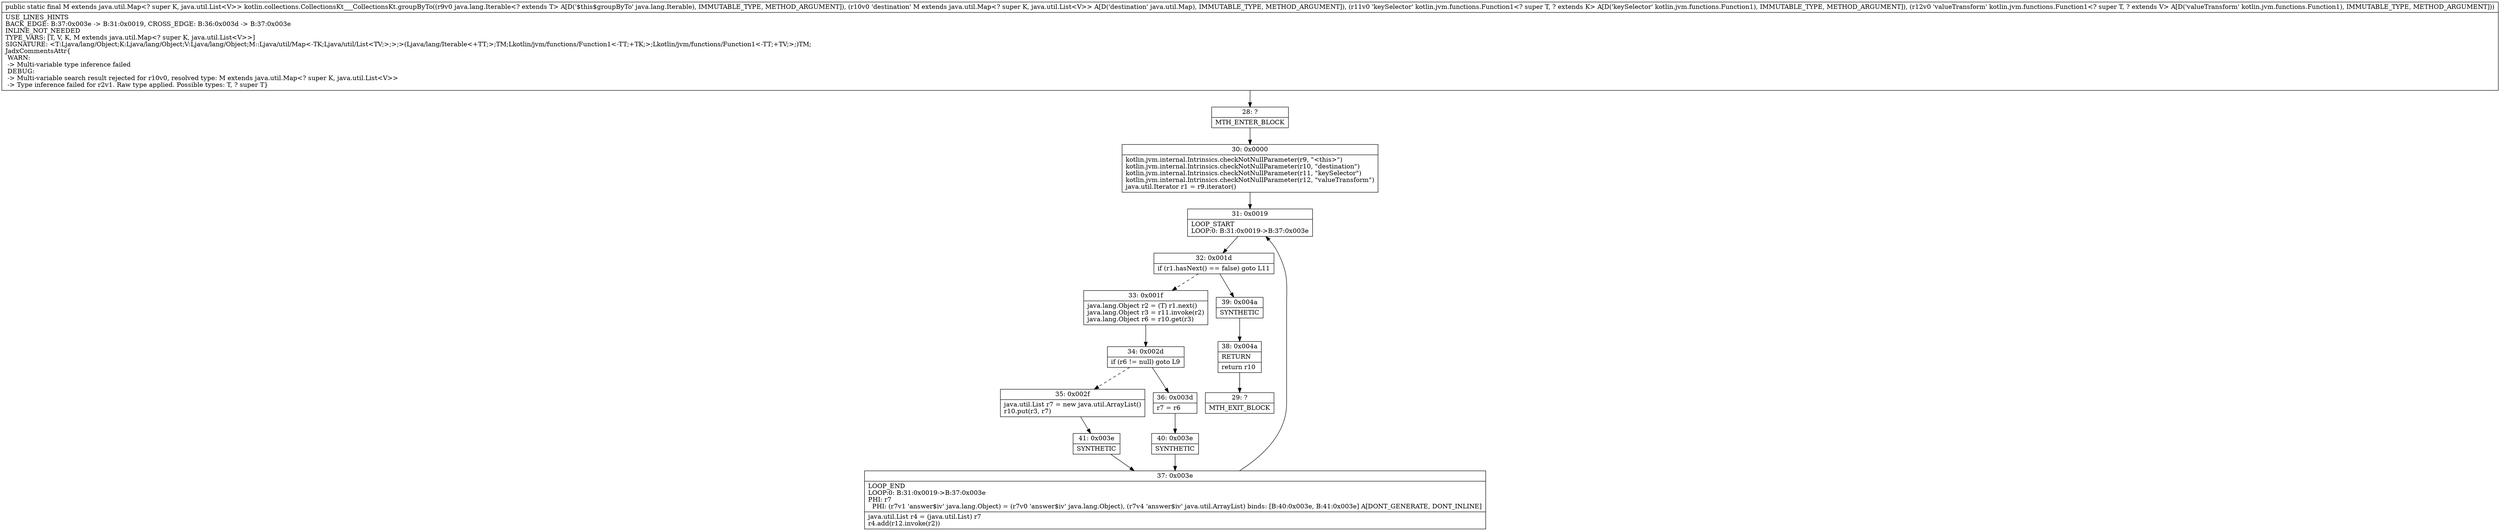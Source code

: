 digraph "CFG forkotlin.collections.CollectionsKt___CollectionsKt.groupByTo(Ljava\/lang\/Iterable;Ljava\/util\/Map;Lkotlin\/jvm\/functions\/Function1;Lkotlin\/jvm\/functions\/Function1;)Ljava\/util\/Map;" {
Node_28 [shape=record,label="{28\:\ ?|MTH_ENTER_BLOCK\l}"];
Node_30 [shape=record,label="{30\:\ 0x0000|kotlin.jvm.internal.Intrinsics.checkNotNullParameter(r9, \"\<this\>\")\lkotlin.jvm.internal.Intrinsics.checkNotNullParameter(r10, \"destination\")\lkotlin.jvm.internal.Intrinsics.checkNotNullParameter(r11, \"keySelector\")\lkotlin.jvm.internal.Intrinsics.checkNotNullParameter(r12, \"valueTransform\")\ljava.util.Iterator r1 = r9.iterator()\l}"];
Node_31 [shape=record,label="{31\:\ 0x0019|LOOP_START\lLOOP:0: B:31:0x0019\-\>B:37:0x003e\l}"];
Node_32 [shape=record,label="{32\:\ 0x001d|if (r1.hasNext() == false) goto L11\l}"];
Node_33 [shape=record,label="{33\:\ 0x001f|java.lang.Object r2 = (T) r1.next()\ljava.lang.Object r3 = r11.invoke(r2)\ljava.lang.Object r6 = r10.get(r3)\l}"];
Node_34 [shape=record,label="{34\:\ 0x002d|if (r6 != null) goto L9\l}"];
Node_35 [shape=record,label="{35\:\ 0x002f|java.util.List r7 = new java.util.ArrayList()\lr10.put(r3, r7)\l}"];
Node_41 [shape=record,label="{41\:\ 0x003e|SYNTHETIC\l}"];
Node_37 [shape=record,label="{37\:\ 0x003e|LOOP_END\lLOOP:0: B:31:0x0019\-\>B:37:0x003e\lPHI: r7 \l  PHI: (r7v1 'answer$iv' java.lang.Object) = (r7v0 'answer$iv' java.lang.Object), (r7v4 'answer$iv' java.util.ArrayList) binds: [B:40:0x003e, B:41:0x003e] A[DONT_GENERATE, DONT_INLINE]\l|java.util.List r4 = (java.util.List) r7\lr4.add(r12.invoke(r2))\l}"];
Node_36 [shape=record,label="{36\:\ 0x003d|r7 = r6\l}"];
Node_40 [shape=record,label="{40\:\ 0x003e|SYNTHETIC\l}"];
Node_39 [shape=record,label="{39\:\ 0x004a|SYNTHETIC\l}"];
Node_38 [shape=record,label="{38\:\ 0x004a|RETURN\l|return r10\l}"];
Node_29 [shape=record,label="{29\:\ ?|MTH_EXIT_BLOCK\l}"];
MethodNode[shape=record,label="{public static final M extends java.util.Map\<? super K, java.util.List\<V\>\> kotlin.collections.CollectionsKt___CollectionsKt.groupByTo((r9v0 java.lang.Iterable\<? extends T\> A[D('$this$groupByTo' java.lang.Iterable), IMMUTABLE_TYPE, METHOD_ARGUMENT]), (r10v0 'destination' M extends java.util.Map\<? super K, java.util.List\<V\>\> A[D('destination' java.util.Map), IMMUTABLE_TYPE, METHOD_ARGUMENT]), (r11v0 'keySelector' kotlin.jvm.functions.Function1\<? super T, ? extends K\> A[D('keySelector' kotlin.jvm.functions.Function1), IMMUTABLE_TYPE, METHOD_ARGUMENT]), (r12v0 'valueTransform' kotlin.jvm.functions.Function1\<? super T, ? extends V\> A[D('valueTransform' kotlin.jvm.functions.Function1), IMMUTABLE_TYPE, METHOD_ARGUMENT]))  | USE_LINES_HINTS\lBACK_EDGE: B:37:0x003e \-\> B:31:0x0019, CROSS_EDGE: B:36:0x003d \-\> B:37:0x003e\lINLINE_NOT_NEEDED\lTYPE_VARS: [T, V, K, M extends java.util.Map\<? super K, java.util.List\<V\>\>]\lSIGNATURE: \<T:Ljava\/lang\/Object;K:Ljava\/lang\/Object;V:Ljava\/lang\/Object;M::Ljava\/util\/Map\<\-TK;Ljava\/util\/List\<TV;\>;\>;\>(Ljava\/lang\/Iterable\<+TT;\>;TM;Lkotlin\/jvm\/functions\/Function1\<\-TT;+TK;\>;Lkotlin\/jvm\/functions\/Function1\<\-TT;+TV;\>;)TM;\lJadxCommentsAttr\{\l WARN: \l \-\> Multi\-variable type inference failed\l DEBUG: \l \-\> Multi\-variable search result rejected for r10v0, resolved type: M extends java.util.Map\<? super K, java.util.List\<V\>\>\l \-\> Type inference failed for r2v1. Raw type applied. Possible types: T, ? super T\}\l}"];
MethodNode -> Node_28;Node_28 -> Node_30;
Node_30 -> Node_31;
Node_31 -> Node_32;
Node_32 -> Node_33[style=dashed];
Node_32 -> Node_39;
Node_33 -> Node_34;
Node_34 -> Node_35[style=dashed];
Node_34 -> Node_36;
Node_35 -> Node_41;
Node_41 -> Node_37;
Node_37 -> Node_31;
Node_36 -> Node_40;
Node_40 -> Node_37;
Node_39 -> Node_38;
Node_38 -> Node_29;
}

